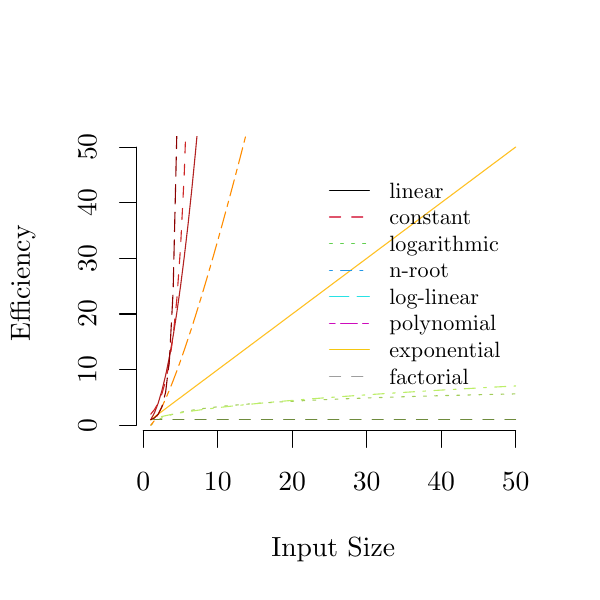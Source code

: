 % Created by tikzDevice version 0.12.3.1 on 2022-04-24 08:59:31
% !TEX encoding = UTF-8 Unicode
\documentclass[10pt]{article}
\usepackage{tikz}

\usepackage[active,tightpage,psfixbb]{preview}

\PreviewEnvironment{pgfpicture}

\setlength\PreviewBorder{0pt}
\begin{document}

\begin{tikzpicture}[x=1pt,y=1pt]
\definecolor{fillColor}{RGB}{255,255,255}
\path[use as bounding box,fill=fillColor,fill opacity=0.00] (0,0) rectangle (216.81,216.81);
\begin{scope}
\path[clip] ( 49.20, 61.20) rectangle (191.61,167.61);
\definecolor{drawColor}{RGB}{255,193,37}

\path[draw=drawColor,line width= 0.4pt,line join=round,line cap=round] ( 54.47, 65.14) --
	( 55.82, 66.15) --
	( 57.17, 67.15) --
	( 58.51, 68.16) --
	( 59.86, 69.16) --
	( 61.20, 70.17) --
	( 62.55, 71.17) --
	( 63.89, 72.18) --
	( 65.24, 73.18) --
	( 66.58, 74.19) --
	( 67.93, 75.19) --
	( 69.28, 76.20) --
	( 70.62, 77.21) --
	( 71.97, 78.21) --
	( 73.31, 79.22) --
	( 74.66, 80.22) --
	( 76.00, 81.23) --
	( 77.35, 82.23) --
	( 78.69, 83.24) --
	( 80.04, 84.24) --
	( 81.38, 85.25) --
	( 82.73, 86.25) --
	( 84.08, 87.26) --
	( 85.42, 88.26) --
	( 86.77, 89.27) --
	( 88.11, 90.28) --
	( 89.46, 91.28) --
	( 90.80, 92.29) --
	( 92.15, 93.29) --
	( 93.49, 94.30) --
	( 94.84, 95.30) --
	( 96.19, 96.31) --
	( 97.53, 97.31) --
	( 98.88, 98.32) --
	(100.22, 99.32) --
	(101.57,100.33) --
	(102.91,101.33) --
	(104.26,102.34) --
	(105.60,103.35) --
	(106.95,104.35) --
	(108.30,105.36) --
	(109.64,106.36) --
	(110.99,107.37) --
	(112.33,108.37) --
	(113.68,109.38) --
	(115.02,110.38) --
	(116.37,111.39) --
	(117.71,112.39) --
	(119.06,113.40) --
	(120.41,114.41) --
	(121.75,115.41) --
	(123.10,116.42) --
	(124.44,117.42) --
	(125.79,118.43) --
	(127.13,119.43) --
	(128.48,120.44) --
	(129.82,121.44) --
	(131.17,122.45) --
	(132.51,123.45) --
	(133.86,124.46) --
	(135.21,125.46) --
	(136.55,126.47) --
	(137.90,127.48) --
	(139.24,128.48) --
	(140.59,129.49) --
	(141.93,130.49) --
	(143.28,131.50) --
	(144.62,132.50) --
	(145.97,133.51) --
	(147.32,134.51) --
	(148.66,135.52) --
	(150.01,136.52) --
	(151.35,137.53) --
	(152.70,138.53) --
	(154.04,139.54) --
	(155.39,140.55) --
	(156.73,141.55) --
	(158.08,142.56) --
	(159.43,143.56) --
	(160.77,144.57) --
	(162.12,145.57) --
	(163.46,146.58) --
	(164.81,147.58) --
	(166.15,148.59) --
	(167.50,149.59) --
	(168.84,150.60) --
	(170.19,151.60) --
	(171.53,152.61) --
	(172.88,153.62) --
	(174.23,154.62) --
	(175.57,155.63) --
	(176.92,156.63) --
	(178.26,157.64) --
	(179.61,158.64) --
	(180.95,159.65) --
	(182.30,160.65) --
	(183.64,161.66) --
	(184.99,162.66) --
	(186.34,163.67);
\end{scope}
\begin{scope}
\path[clip] (  0.00,  0.00) rectangle (216.81,216.81);
\definecolor{drawColor}{RGB}{0,0,0}

\path[draw=drawColor,line width= 0.4pt,line join=round,line cap=round] ( 51.78, 61.20) -- (186.34, 61.20);

\path[draw=drawColor,line width= 0.4pt,line join=round,line cap=round] ( 51.78, 61.20) -- ( 51.78, 55.20);

\path[draw=drawColor,line width= 0.4pt,line join=round,line cap=round] ( 78.69, 61.20) -- ( 78.69, 55.20);

\path[draw=drawColor,line width= 0.4pt,line join=round,line cap=round] (105.60, 61.20) -- (105.60, 55.20);

\path[draw=drawColor,line width= 0.4pt,line join=round,line cap=round] (132.51, 61.20) -- (132.51, 55.20);

\path[draw=drawColor,line width= 0.4pt,line join=round,line cap=round] (159.43, 61.20) -- (159.43, 55.20);

\path[draw=drawColor,line width= 0.4pt,line join=round,line cap=round] (186.34, 61.20) -- (186.34, 55.20);

\node[text=drawColor,anchor=base,inner sep=0pt, outer sep=0pt, scale=  1.00] at ( 51.78, 39.60) {0};

\node[text=drawColor,anchor=base,inner sep=0pt, outer sep=0pt, scale=  1.00] at ( 78.69, 39.60) {10};

\node[text=drawColor,anchor=base,inner sep=0pt, outer sep=0pt, scale=  1.00] at (105.60, 39.60) {20};

\node[text=drawColor,anchor=base,inner sep=0pt, outer sep=0pt, scale=  1.00] at (132.51, 39.60) {30};

\node[text=drawColor,anchor=base,inner sep=0pt, outer sep=0pt, scale=  1.00] at (159.43, 39.60) {40};

\node[text=drawColor,anchor=base,inner sep=0pt, outer sep=0pt, scale=  1.00] at (186.34, 39.60) {50};

\path[draw=drawColor,line width= 0.4pt,line join=round,line cap=round] ( 49.20, 63.13) -- ( 49.20,163.67);

\path[draw=drawColor,line width= 0.4pt,line join=round,line cap=round] ( 49.20, 63.13) -- ( 43.20, 63.13);

\path[draw=drawColor,line width= 0.4pt,line join=round,line cap=round] ( 49.20, 83.24) -- ( 43.20, 83.24);

\path[draw=drawColor,line width= 0.4pt,line join=round,line cap=round] ( 49.20,103.35) -- ( 43.20,103.35);

\path[draw=drawColor,line width= 0.4pt,line join=round,line cap=round] ( 49.20,123.45) -- ( 43.20,123.45);

\path[draw=drawColor,line width= 0.4pt,line join=round,line cap=round] ( 49.20,143.56) -- ( 43.20,143.56);

\path[draw=drawColor,line width= 0.4pt,line join=round,line cap=round] ( 49.20,163.67) -- ( 43.20,163.67);

\node[text=drawColor,rotate= 90.00,anchor=base,inner sep=0pt, outer sep=0pt, scale=  1.00] at ( 34.80, 63.13) {0};

\node[text=drawColor,rotate= 90.00,anchor=base,inner sep=0pt, outer sep=0pt, scale=  1.00] at ( 34.80, 83.24) {10};

\node[text=drawColor,rotate= 90.00,anchor=base,inner sep=0pt, outer sep=0pt, scale=  1.00] at ( 34.80,103.35) {20};

\node[text=drawColor,rotate= 90.00,anchor=base,inner sep=0pt, outer sep=0pt, scale=  1.00] at ( 34.80,123.45) {30};

\node[text=drawColor,rotate= 90.00,anchor=base,inner sep=0pt, outer sep=0pt, scale=  1.00] at ( 34.80,143.56) {40};

\node[text=drawColor,rotate= 90.00,anchor=base,inner sep=0pt, outer sep=0pt, scale=  1.00] at ( 34.80,163.67) {50};
\end{scope}
\begin{scope}
\path[clip] (  0.00,  0.00) rectangle (216.81,216.81);
\definecolor{drawColor}{RGB}{0,0,0}

\node[text=drawColor,anchor=base,inner sep=0pt, outer sep=0pt, scale=  1.00] at (120.41, 15.60) {Input Size};

\node[text=drawColor,rotate= 90.00,anchor=base,inner sep=0pt, outer sep=0pt, scale=  1.00] at ( 10.80,114.41) {Efficiency};
\end{scope}
\begin{scope}
\path[clip] ( 49.20, 61.20) rectangle (191.61,167.61);
\definecolor{drawColor}{RGB}{110,139,61}

\path[draw=drawColor,line width= 0.4pt,dash pattern=on 4pt off 4pt ,line join=round,line cap=round] ( 54.47, 65.14) --
	( 55.82, 65.14) --
	( 57.17, 65.14) --
	( 58.51, 65.14) --
	( 59.86, 65.14) --
	( 61.20, 65.14) --
	( 62.55, 65.14) --
	( 63.89, 65.14) --
	( 65.24, 65.14) --
	( 66.58, 65.14) --
	( 67.93, 65.14) --
	( 69.28, 65.14) --
	( 70.62, 65.14) --
	( 71.97, 65.14) --
	( 73.31, 65.14) --
	( 74.66, 65.14) --
	( 76.00, 65.14) --
	( 77.35, 65.14) --
	( 78.69, 65.14) --
	( 80.04, 65.14) --
	( 81.38, 65.14) --
	( 82.73, 65.14) --
	( 84.08, 65.14) --
	( 85.42, 65.14) --
	( 86.77, 65.14) --
	( 88.11, 65.14) --
	( 89.46, 65.14) --
	( 90.80, 65.14) --
	( 92.15, 65.14) --
	( 93.49, 65.14) --
	( 94.84, 65.14) --
	( 96.19, 65.14) --
	( 97.53, 65.14) --
	( 98.88, 65.14) --
	(100.22, 65.14) --
	(101.57, 65.14) --
	(102.91, 65.14) --
	(104.26, 65.14) --
	(105.60, 65.14) --
	(106.95, 65.14) --
	(108.30, 65.14) --
	(109.64, 65.14) --
	(110.99, 65.14) --
	(112.33, 65.14) --
	(113.68, 65.14) --
	(115.02, 65.14) --
	(116.37, 65.14) --
	(117.71, 65.14) --
	(119.06, 65.14) --
	(120.41, 65.14) --
	(121.75, 65.14) --
	(123.10, 65.14) --
	(124.44, 65.14) --
	(125.79, 65.14) --
	(127.13, 65.14) --
	(128.48, 65.14) --
	(129.82, 65.14) --
	(131.17, 65.14) --
	(132.51, 65.14) --
	(133.86, 65.14) --
	(135.21, 65.14) --
	(136.55, 65.14) --
	(137.90, 65.14) --
	(139.24, 65.14) --
	(140.59, 65.14) --
	(141.93, 65.14) --
	(143.28, 65.14) --
	(144.62, 65.14) --
	(145.97, 65.14) --
	(147.32, 65.14) --
	(148.66, 65.14) --
	(150.01, 65.14) --
	(151.35, 65.14) --
	(152.70, 65.14) --
	(154.04, 65.14) --
	(155.39, 65.14) --
	(156.73, 65.14) --
	(158.08, 65.14) --
	(159.43, 65.14) --
	(160.77, 65.14) --
	(162.12, 65.14) --
	(163.46, 65.14) --
	(164.81, 65.14) --
	(166.15, 65.14) --
	(167.50, 65.14) --
	(168.84, 65.14) --
	(170.19, 65.14) --
	(171.53, 65.14) --
	(172.88, 65.14) --
	(174.23, 65.14) --
	(175.57, 65.14) --
	(176.92, 65.14) --
	(178.26, 65.14) --
	(179.61, 65.14) --
	(180.95, 65.14) --
	(182.30, 65.14) --
	(183.64, 65.14) --
	(184.99, 65.14) --
	(186.34, 65.14);
\definecolor{drawColor}{RGB}{162,205,90}

\path[draw=drawColor,line width= 0.4pt,dash pattern=on 1pt off 3pt ,line join=round,line cap=round] ( 54.47, 63.13) --
	( 55.82, 64.31) --
	( 57.17, 65.14) --
	( 58.51, 65.79) --
	( 59.86, 66.32) --
	( 61.20, 66.76) --
	( 62.55, 67.15) --
	( 63.89, 67.49) --
	( 65.24, 67.80) --
	( 66.58, 68.08) --
	( 67.93, 68.33) --
	( 69.28, 68.56) --
	( 70.62, 68.78) --
	( 71.97, 68.98) --
	( 73.31, 69.16) --
	( 74.66, 69.34) --
	( 76.00, 69.50) --
	( 77.35, 69.66) --
	( 78.69, 69.81) --
	( 80.04, 69.95) --
	( 81.38, 70.09) --
	( 82.73, 70.22) --
	( 84.08, 70.34) --
	( 85.42, 70.46) --
	( 86.77, 70.57) --
	( 88.11, 70.68) --
	( 89.46, 70.79) --
	( 90.80, 70.89) --
	( 92.15, 70.99) --
	( 93.49, 71.08) --
	( 94.84, 71.17) --
	( 96.19, 71.26) --
	( 97.53, 71.35) --
	( 98.88, 71.43) --
	(100.22, 71.52) --
	(101.57, 71.59) --
	(102.91, 71.67) --
	(104.26, 71.75) --
	(105.60, 71.82) --
	(106.95, 71.89) --
	(108.30, 71.96) --
	(109.64, 72.03) --
	(110.99, 72.10) --
	(112.33, 72.16) --
	(113.68, 72.23) --
	(115.02, 72.29) --
	(116.37, 72.35) --
	(117.71, 72.41) --
	(119.06, 72.47) --
	(120.41, 72.53) --
	(121.75, 72.58) --
	(123.10, 72.64) --
	(124.44, 72.69) --
	(125.79, 72.74) --
	(127.13, 72.80) --
	(128.48, 72.85) --
	(129.82, 72.90) --
	(131.17, 72.95) --
	(132.51, 73.00) --
	(133.86, 73.04) --
	(135.21, 73.09) --
	(136.55, 73.14) --
	(137.90, 73.18) --
	(139.24, 73.23) --
	(140.59, 73.27) --
	(141.93, 73.32) --
	(143.28, 73.36) --
	(144.62, 73.40) --
	(145.97, 73.44) --
	(147.32, 73.49) --
	(148.66, 73.53) --
	(150.01, 73.57) --
	(151.35, 73.61) --
	(152.70, 73.64) --
	(154.04, 73.68) --
	(155.39, 73.72) --
	(156.73, 73.76) --
	(158.08, 73.80) --
	(159.43, 73.83) --
	(160.77, 73.87) --
	(162.12, 73.90) --
	(163.46, 73.94) --
	(164.81, 73.97) --
	(166.15, 74.01) --
	(167.50, 74.04) --
	(168.84, 74.07) --
	(170.19, 74.11) --
	(171.53, 74.14) --
	(172.88, 74.17) --
	(174.23, 74.21) --
	(175.57, 74.24) --
	(176.92, 74.27) --
	(178.26, 74.30) --
	(179.61, 74.33) --
	(180.95, 74.36) --
	(182.30, 74.39) --
	(183.64, 74.42) --
	(184.99, 74.45) --
	(186.34, 74.48);
\definecolor{drawColor}{RGB}{188,238,104}

\path[draw=drawColor,line width= 0.4pt,dash pattern=on 1pt off 3pt on 4pt off 3pt ,line join=round,line cap=round] ( 54.47, 65.14) --
	( 55.82, 65.59) --
	( 57.17, 65.97) --
	( 58.51, 66.31) --
	( 59.86, 66.61) --
	( 61.20, 66.89) --
	( 62.55, 67.15) --
	( 63.89, 67.40) --
	( 65.24, 67.63) --
	( 66.58, 67.85) --
	( 67.93, 68.06) --
	( 69.28, 68.26) --
	( 70.62, 68.45) --
	( 71.97, 68.64) --
	( 73.31, 68.82) --
	( 74.66, 68.99) --
	( 76.00, 69.16) --
	( 77.35, 69.33) --
	( 78.69, 69.49) --
	( 80.04, 69.65) --
	( 81.38, 69.80) --
	( 82.73, 69.95) --
	( 84.08, 70.10) --
	( 85.42, 70.24) --
	( 86.77, 70.38) --
	( 88.11, 70.52) --
	( 89.46, 70.65) --
	( 90.80, 70.79) --
	( 92.15, 70.92) --
	( 93.49, 71.05) --
	( 94.84, 71.17) --
	( 96.19, 71.30) --
	( 97.53, 71.42) --
	( 98.88, 71.54) --
	(100.22, 71.66) --
	(101.57, 71.78) --
	(102.91, 71.90) --
	(104.26, 72.01) --
	(105.60, 72.12) --
	(106.95, 72.23) --
	(108.30, 72.34) --
	(109.64, 72.45) --
	(110.99, 72.56) --
	(112.33, 72.67) --
	(113.68, 72.77) --
	(115.02, 72.88) --
	(116.37, 72.98) --
	(117.71, 73.08) --
	(119.06, 73.18) --
	(120.41, 73.28) --
	(121.75, 73.38) --
	(123.10, 73.48) --
	(124.44, 73.58) --
	(125.79, 73.67) --
	(127.13, 73.77) --
	(128.48, 73.86) --
	(129.82, 73.96) --
	(131.17, 74.05) --
	(132.51, 74.14) --
	(133.86, 74.24) --
	(135.21, 74.33) --
	(136.55, 74.42) --
	(137.90, 74.50) --
	(139.24, 74.59) --
	(140.59, 74.68) --
	(141.93, 74.77) --
	(143.28, 74.86) --
	(144.62, 74.94) --
	(145.97, 75.03) --
	(147.32, 75.11) --
	(148.66, 75.19) --
	(150.01, 75.28) --
	(151.35, 75.36) --
	(152.70, 75.44) --
	(154.04, 75.53) --
	(155.39, 75.61) --
	(156.73, 75.69) --
	(158.08, 75.77) --
	(159.43, 75.85) --
	(160.77, 75.93) --
	(162.12, 76.01) --
	(163.46, 76.08) --
	(164.81, 76.16) --
	(166.15, 76.24) --
	(167.50, 76.32) --
	(168.84, 76.39) --
	(170.19, 76.47) --
	(171.53, 76.54) --
	(172.88, 76.62) --
	(174.23, 76.69) --
	(175.57, 76.77) --
	(176.92, 76.84) --
	(178.26, 76.92) --
	(179.61, 76.99) --
	(180.95, 77.06) --
	(182.30, 77.13) --
	(183.64, 77.21) --
	(184.99, 77.28) --
	(186.34, 77.35);
\definecolor{drawColor}{RGB}{255,140,0}

\path[draw=drawColor,line width= 0.4pt,dash pattern=on 2pt off 2pt on 6pt off 2pt ,line join=round,line cap=round] ( 54.47, 63.13) --
	( 55.82, 64.89) --
	( 57.17, 67.15) --
	( 58.51, 69.78) --
	( 59.86, 72.69) --
	( 61.20, 75.85) --
	( 62.55, 79.22) --
	( 63.89, 82.76) --
	( 65.24, 86.47) --
	( 66.58, 90.33) --
	( 67.93, 94.32) --
	( 69.28, 98.43) --
	( 70.62,102.64) --
	( 71.97,106.97) --
	( 73.31,111.39) --
	( 74.66,115.90) --
	( 76.00,120.50) --
	( 77.35,125.17) --
	( 78.69,129.93) --
	( 80.04,134.75) --
	( 81.38,139.65) --
	( 82.73,144.61) --
	( 84.08,149.63) --
	( 85.42,154.72) --
	( 86.77,159.86) --
	( 88.11,165.06) --
	( 89.46,170.31) --
	( 90.80,175.61) --
	( 92.15,180.97) --
	( 93.49,186.37) --
	( 94.84,191.82) --
	( 96.19,197.31) --
	( 97.53,202.85) --
	( 98.88,208.43) --
	(100.22,214.06) --
	(100.88,216.81);
\definecolor{drawColor}{RGB}{178,34,34}

\path[draw=drawColor,line width= 0.4pt,line join=round,line cap=round] ( 54.47, 65.14) --
	( 55.82, 67.65) --
	( 57.17, 71.17) --
	( 58.51, 75.70) --
	( 59.86, 81.23) --
	( 61.20, 87.76) --
	( 62.55, 95.30) --
	( 63.89,103.85) --
	( 65.24,113.40) --
	( 66.58,123.96) --
	( 67.93,135.52) --
	( 69.28,148.09) --
	( 70.62,161.66) --
	( 71.97,176.24) --
	( 73.31,191.82) --
	( 74.66,208.41) --
	( 75.30,216.81);
\definecolor{drawColor}{RGB}{205,38,38}

\path[draw=drawColor,line width= 0.4pt,dash pattern=on 4pt off 4pt ,line join=round,line cap=round] ( 54.47, 67.15) --
	( 55.82, 68.82) --
	( 57.17, 71.17) --
	( 58.51, 74.50) --
	( 59.86, 79.22) --
	( 61.20, 85.88) --
	( 62.55, 95.30) --
	( 63.89,108.63) --
	( 65.24,127.48) --
	( 66.58,154.13) --
	( 67.93,191.82) --
	( 68.56,216.81);
\definecolor{drawColor}{RGB}{139,0,0}

\path[draw=drawColor,line width= 0.4pt,dash pattern=on 7pt off 3pt ,line join=round,line cap=round] ( 54.47, 65.14) --
	( 55.82, 65.80) --
	( 57.17, 67.15) --
	( 58.51, 69.81) --
	( 59.86, 75.19) --
	( 61.20, 86.52) --
	( 62.55,111.39) --
	( 63.89,168.38) --
	( 64.37,216.81);

\path[] (111.88,157.61) rectangle (184.49, 71.20);
\definecolor{drawColor}{RGB}{0,0,0}

\path[draw=drawColor,line width= 0.4pt,line join=round,line cap=round] (119.08,148.00) -- (133.48,148.00);
\definecolor{drawColor}{RGB}{223,83,107}

\path[draw=drawColor,line width= 0.4pt,dash pattern=on 4pt off 4pt ,line join=round,line cap=round] (119.08,138.41) -- (133.48,138.41);
\definecolor{drawColor}{RGB}{97,208,79}

\path[draw=drawColor,line width= 0.4pt,dash pattern=on 1pt off 3pt ,line join=round,line cap=round] (119.08,128.81) -- (133.48,128.81);
\definecolor{drawColor}{RGB}{34,151,230}

\path[draw=drawColor,line width= 0.4pt,dash pattern=on 1pt off 3pt on 4pt off 3pt ,line join=round,line cap=round] (119.08,119.20) -- (133.48,119.20);
\definecolor{drawColor}{RGB}{40,226,229}

\path[draw=drawColor,line width= 0.4pt,dash pattern=on 7pt off 3pt ,line join=round,line cap=round] (119.08,109.61) -- (133.48,109.61);
\definecolor{drawColor}{RGB}{205,11,188}

\path[draw=drawColor,line width= 0.4pt,dash pattern=on 2pt off 2pt on 6pt off 2pt ,line join=round,line cap=round] (119.08,100.01) -- (133.48,100.01);
\definecolor{drawColor}{RGB}{245,199,16}

\path[draw=drawColor,line width= 0.4pt,line join=round,line cap=round] (119.08, 90.41) -- (133.48, 90.41);
\definecolor{drawColor}{gray}{0.62}

\path[draw=drawColor,line width= 0.4pt,dash pattern=on 4pt off 4pt ,line join=round,line cap=round] (119.08, 80.81) -- (133.48, 80.81);
\definecolor{drawColor}{RGB}{0,0,0}

\node[text=drawColor,anchor=base west,inner sep=0pt, outer sep=0pt, scale=  0.80] at (140.68,145.25) {linear};

\node[text=drawColor,anchor=base west,inner sep=0pt, outer sep=0pt, scale=  0.80] at (140.68,135.65) {constant};

\node[text=drawColor,anchor=base west,inner sep=0pt, outer sep=0pt, scale=  0.80] at (140.68,126.05) {logarithmic};

\node[text=drawColor,anchor=base west,inner sep=0pt, outer sep=0pt, scale=  0.80] at (140.68,116.45) {n-root};

\node[text=drawColor,anchor=base west,inner sep=0pt, outer sep=0pt, scale=  0.80] at (140.68,106.85) {log-linear};

\node[text=drawColor,anchor=base west,inner sep=0pt, outer sep=0pt, scale=  0.80] at (140.68, 97.25) {polynomial};

\node[text=drawColor,anchor=base west,inner sep=0pt, outer sep=0pt, scale=  0.80] at (140.68, 87.65) {exponential};

\node[text=drawColor,anchor=base west,inner sep=0pt, outer sep=0pt, scale=  0.80] at (140.68, 78.05) {factorial};
\end{scope}
\end{tikzpicture}

\end{document}
